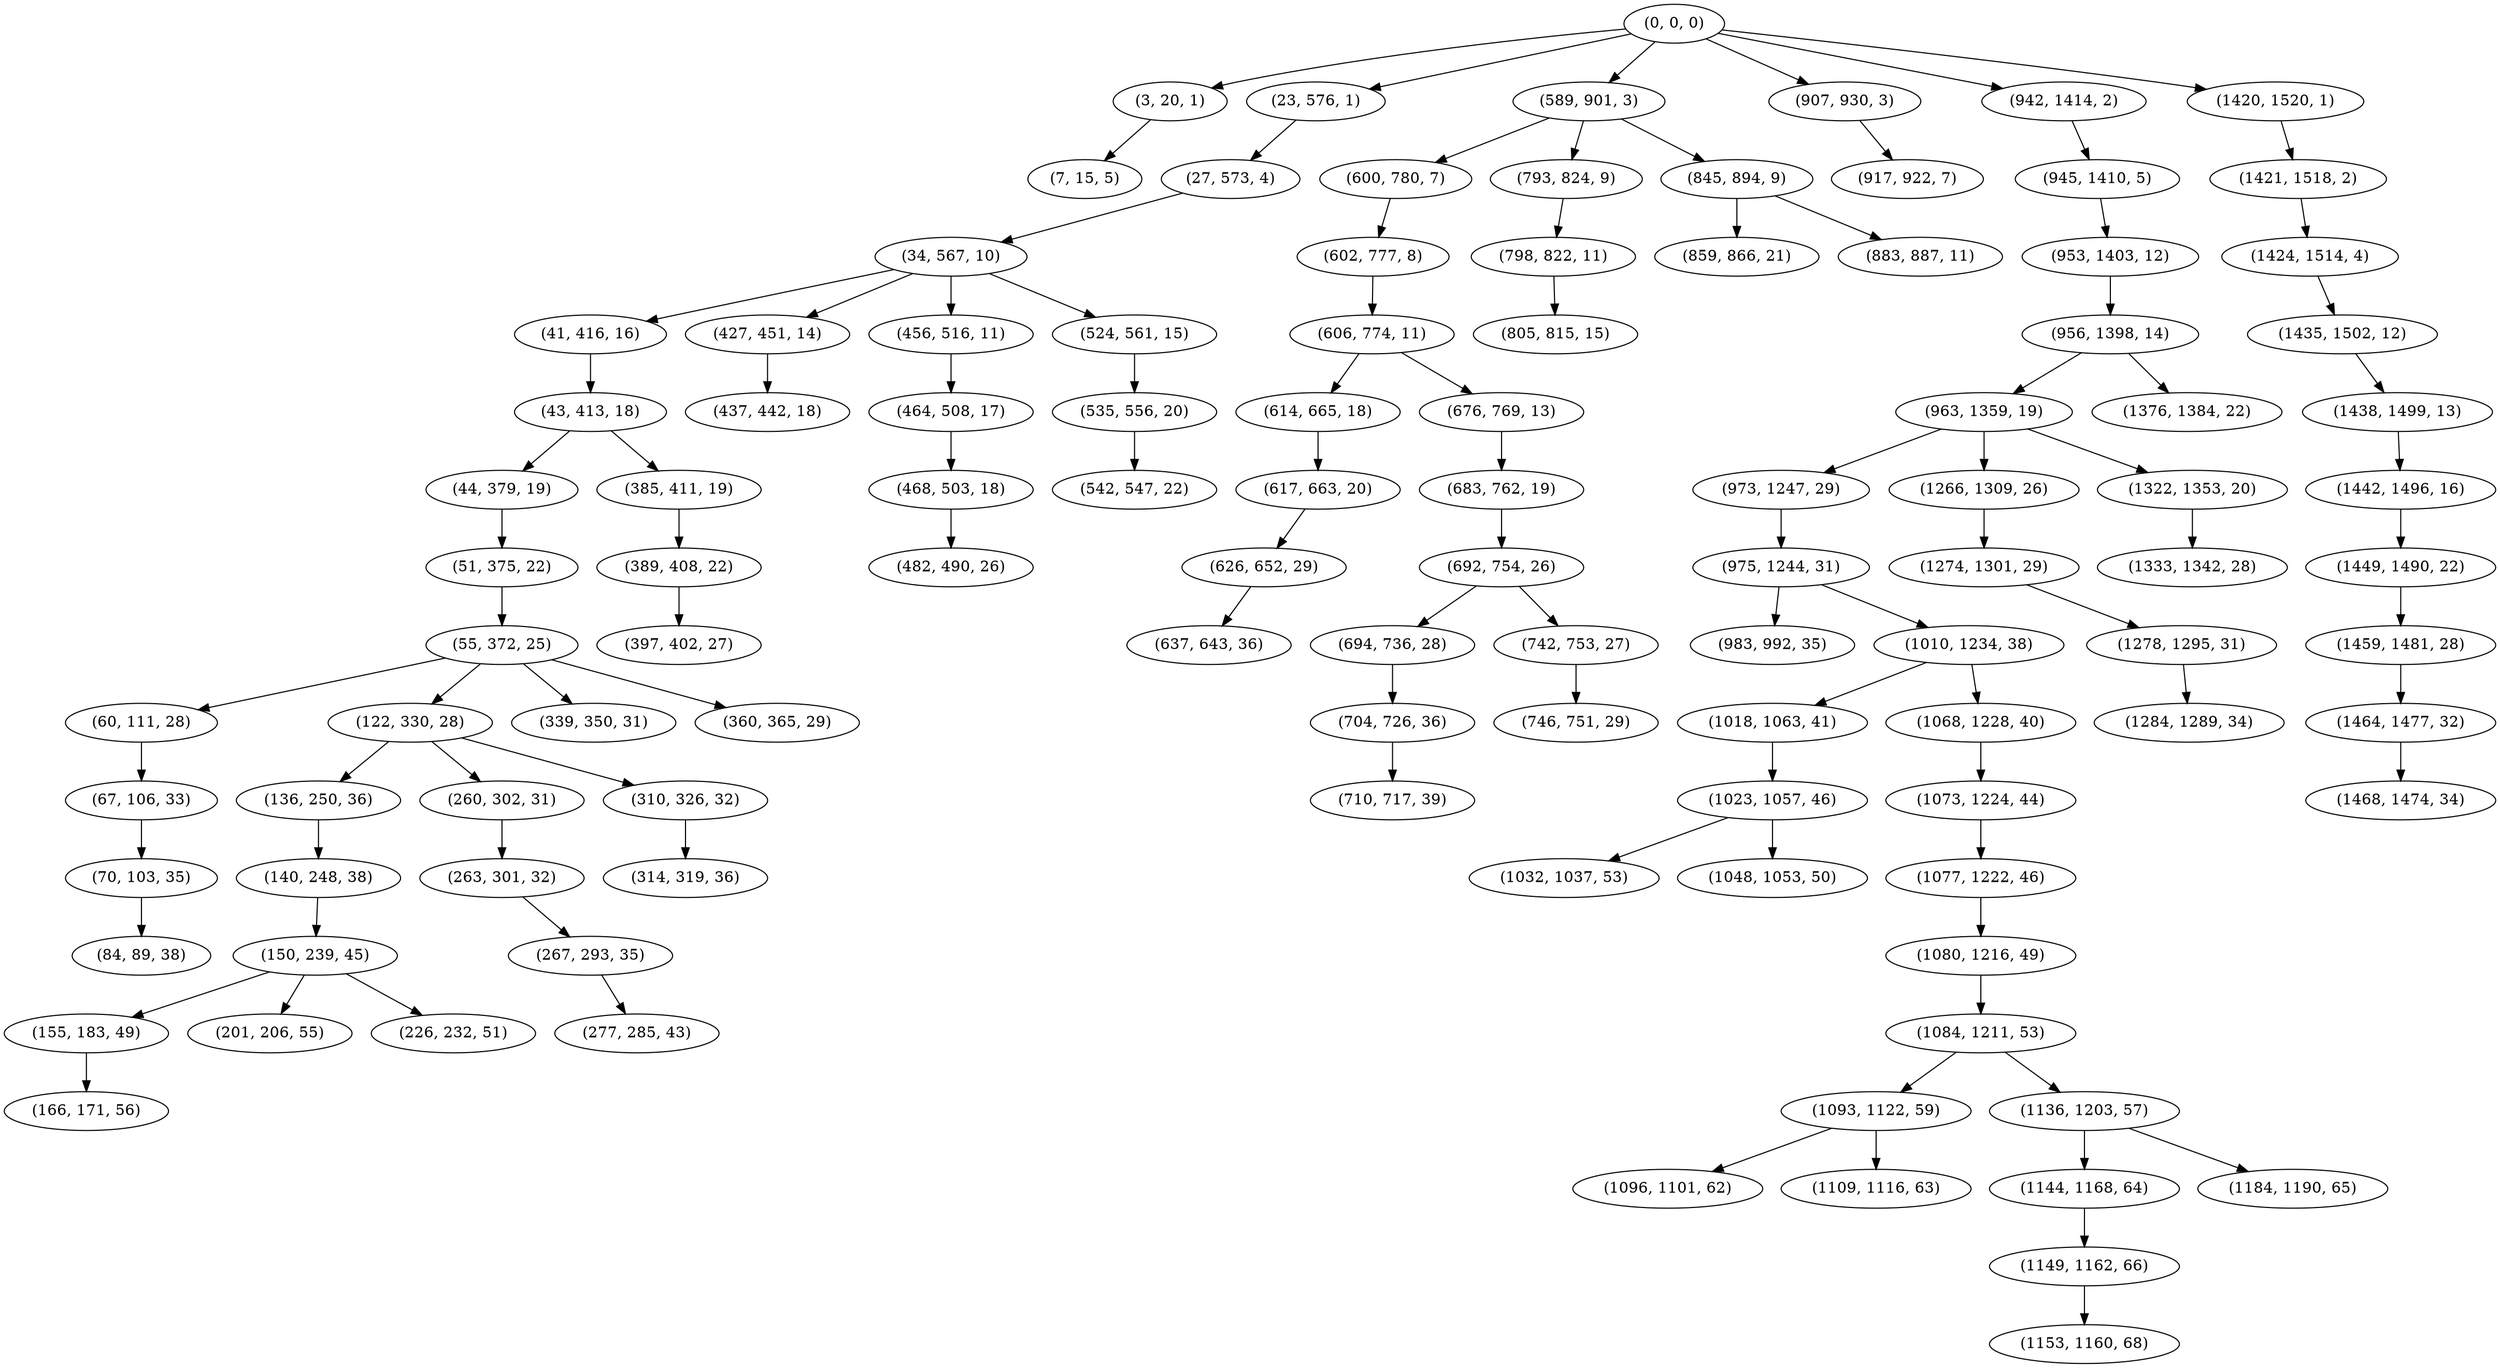 digraph tree {
    "(0, 0, 0)";
    "(3, 20, 1)";
    "(7, 15, 5)";
    "(23, 576, 1)";
    "(27, 573, 4)";
    "(34, 567, 10)";
    "(41, 416, 16)";
    "(43, 413, 18)";
    "(44, 379, 19)";
    "(51, 375, 22)";
    "(55, 372, 25)";
    "(60, 111, 28)";
    "(67, 106, 33)";
    "(70, 103, 35)";
    "(84, 89, 38)";
    "(122, 330, 28)";
    "(136, 250, 36)";
    "(140, 248, 38)";
    "(150, 239, 45)";
    "(155, 183, 49)";
    "(166, 171, 56)";
    "(201, 206, 55)";
    "(226, 232, 51)";
    "(260, 302, 31)";
    "(263, 301, 32)";
    "(267, 293, 35)";
    "(277, 285, 43)";
    "(310, 326, 32)";
    "(314, 319, 36)";
    "(339, 350, 31)";
    "(360, 365, 29)";
    "(385, 411, 19)";
    "(389, 408, 22)";
    "(397, 402, 27)";
    "(427, 451, 14)";
    "(437, 442, 18)";
    "(456, 516, 11)";
    "(464, 508, 17)";
    "(468, 503, 18)";
    "(482, 490, 26)";
    "(524, 561, 15)";
    "(535, 556, 20)";
    "(542, 547, 22)";
    "(589, 901, 3)";
    "(600, 780, 7)";
    "(602, 777, 8)";
    "(606, 774, 11)";
    "(614, 665, 18)";
    "(617, 663, 20)";
    "(626, 652, 29)";
    "(637, 643, 36)";
    "(676, 769, 13)";
    "(683, 762, 19)";
    "(692, 754, 26)";
    "(694, 736, 28)";
    "(704, 726, 36)";
    "(710, 717, 39)";
    "(742, 753, 27)";
    "(746, 751, 29)";
    "(793, 824, 9)";
    "(798, 822, 11)";
    "(805, 815, 15)";
    "(845, 894, 9)";
    "(859, 866, 21)";
    "(883, 887, 11)";
    "(907, 930, 3)";
    "(917, 922, 7)";
    "(942, 1414, 2)";
    "(945, 1410, 5)";
    "(953, 1403, 12)";
    "(956, 1398, 14)";
    "(963, 1359, 19)";
    "(973, 1247, 29)";
    "(975, 1244, 31)";
    "(983, 992, 35)";
    "(1010, 1234, 38)";
    "(1018, 1063, 41)";
    "(1023, 1057, 46)";
    "(1032, 1037, 53)";
    "(1048, 1053, 50)";
    "(1068, 1228, 40)";
    "(1073, 1224, 44)";
    "(1077, 1222, 46)";
    "(1080, 1216, 49)";
    "(1084, 1211, 53)";
    "(1093, 1122, 59)";
    "(1096, 1101, 62)";
    "(1109, 1116, 63)";
    "(1136, 1203, 57)";
    "(1144, 1168, 64)";
    "(1149, 1162, 66)";
    "(1153, 1160, 68)";
    "(1184, 1190, 65)";
    "(1266, 1309, 26)";
    "(1274, 1301, 29)";
    "(1278, 1295, 31)";
    "(1284, 1289, 34)";
    "(1322, 1353, 20)";
    "(1333, 1342, 28)";
    "(1376, 1384, 22)";
    "(1420, 1520, 1)";
    "(1421, 1518, 2)";
    "(1424, 1514, 4)";
    "(1435, 1502, 12)";
    "(1438, 1499, 13)";
    "(1442, 1496, 16)";
    "(1449, 1490, 22)";
    "(1459, 1481, 28)";
    "(1464, 1477, 32)";
    "(1468, 1474, 34)";
    "(0, 0, 0)" -> "(3, 20, 1)";
    "(0, 0, 0)" -> "(23, 576, 1)";
    "(0, 0, 0)" -> "(589, 901, 3)";
    "(0, 0, 0)" -> "(907, 930, 3)";
    "(0, 0, 0)" -> "(942, 1414, 2)";
    "(0, 0, 0)" -> "(1420, 1520, 1)";
    "(3, 20, 1)" -> "(7, 15, 5)";
    "(23, 576, 1)" -> "(27, 573, 4)";
    "(27, 573, 4)" -> "(34, 567, 10)";
    "(34, 567, 10)" -> "(41, 416, 16)";
    "(34, 567, 10)" -> "(427, 451, 14)";
    "(34, 567, 10)" -> "(456, 516, 11)";
    "(34, 567, 10)" -> "(524, 561, 15)";
    "(41, 416, 16)" -> "(43, 413, 18)";
    "(43, 413, 18)" -> "(44, 379, 19)";
    "(43, 413, 18)" -> "(385, 411, 19)";
    "(44, 379, 19)" -> "(51, 375, 22)";
    "(51, 375, 22)" -> "(55, 372, 25)";
    "(55, 372, 25)" -> "(60, 111, 28)";
    "(55, 372, 25)" -> "(122, 330, 28)";
    "(55, 372, 25)" -> "(339, 350, 31)";
    "(55, 372, 25)" -> "(360, 365, 29)";
    "(60, 111, 28)" -> "(67, 106, 33)";
    "(67, 106, 33)" -> "(70, 103, 35)";
    "(70, 103, 35)" -> "(84, 89, 38)";
    "(122, 330, 28)" -> "(136, 250, 36)";
    "(122, 330, 28)" -> "(260, 302, 31)";
    "(122, 330, 28)" -> "(310, 326, 32)";
    "(136, 250, 36)" -> "(140, 248, 38)";
    "(140, 248, 38)" -> "(150, 239, 45)";
    "(150, 239, 45)" -> "(155, 183, 49)";
    "(150, 239, 45)" -> "(201, 206, 55)";
    "(150, 239, 45)" -> "(226, 232, 51)";
    "(155, 183, 49)" -> "(166, 171, 56)";
    "(260, 302, 31)" -> "(263, 301, 32)";
    "(263, 301, 32)" -> "(267, 293, 35)";
    "(267, 293, 35)" -> "(277, 285, 43)";
    "(310, 326, 32)" -> "(314, 319, 36)";
    "(385, 411, 19)" -> "(389, 408, 22)";
    "(389, 408, 22)" -> "(397, 402, 27)";
    "(427, 451, 14)" -> "(437, 442, 18)";
    "(456, 516, 11)" -> "(464, 508, 17)";
    "(464, 508, 17)" -> "(468, 503, 18)";
    "(468, 503, 18)" -> "(482, 490, 26)";
    "(524, 561, 15)" -> "(535, 556, 20)";
    "(535, 556, 20)" -> "(542, 547, 22)";
    "(589, 901, 3)" -> "(600, 780, 7)";
    "(589, 901, 3)" -> "(793, 824, 9)";
    "(589, 901, 3)" -> "(845, 894, 9)";
    "(600, 780, 7)" -> "(602, 777, 8)";
    "(602, 777, 8)" -> "(606, 774, 11)";
    "(606, 774, 11)" -> "(614, 665, 18)";
    "(606, 774, 11)" -> "(676, 769, 13)";
    "(614, 665, 18)" -> "(617, 663, 20)";
    "(617, 663, 20)" -> "(626, 652, 29)";
    "(626, 652, 29)" -> "(637, 643, 36)";
    "(676, 769, 13)" -> "(683, 762, 19)";
    "(683, 762, 19)" -> "(692, 754, 26)";
    "(692, 754, 26)" -> "(694, 736, 28)";
    "(692, 754, 26)" -> "(742, 753, 27)";
    "(694, 736, 28)" -> "(704, 726, 36)";
    "(704, 726, 36)" -> "(710, 717, 39)";
    "(742, 753, 27)" -> "(746, 751, 29)";
    "(793, 824, 9)" -> "(798, 822, 11)";
    "(798, 822, 11)" -> "(805, 815, 15)";
    "(845, 894, 9)" -> "(859, 866, 21)";
    "(845, 894, 9)" -> "(883, 887, 11)";
    "(907, 930, 3)" -> "(917, 922, 7)";
    "(942, 1414, 2)" -> "(945, 1410, 5)";
    "(945, 1410, 5)" -> "(953, 1403, 12)";
    "(953, 1403, 12)" -> "(956, 1398, 14)";
    "(956, 1398, 14)" -> "(963, 1359, 19)";
    "(956, 1398, 14)" -> "(1376, 1384, 22)";
    "(963, 1359, 19)" -> "(973, 1247, 29)";
    "(963, 1359, 19)" -> "(1266, 1309, 26)";
    "(963, 1359, 19)" -> "(1322, 1353, 20)";
    "(973, 1247, 29)" -> "(975, 1244, 31)";
    "(975, 1244, 31)" -> "(983, 992, 35)";
    "(975, 1244, 31)" -> "(1010, 1234, 38)";
    "(1010, 1234, 38)" -> "(1018, 1063, 41)";
    "(1010, 1234, 38)" -> "(1068, 1228, 40)";
    "(1018, 1063, 41)" -> "(1023, 1057, 46)";
    "(1023, 1057, 46)" -> "(1032, 1037, 53)";
    "(1023, 1057, 46)" -> "(1048, 1053, 50)";
    "(1068, 1228, 40)" -> "(1073, 1224, 44)";
    "(1073, 1224, 44)" -> "(1077, 1222, 46)";
    "(1077, 1222, 46)" -> "(1080, 1216, 49)";
    "(1080, 1216, 49)" -> "(1084, 1211, 53)";
    "(1084, 1211, 53)" -> "(1093, 1122, 59)";
    "(1084, 1211, 53)" -> "(1136, 1203, 57)";
    "(1093, 1122, 59)" -> "(1096, 1101, 62)";
    "(1093, 1122, 59)" -> "(1109, 1116, 63)";
    "(1136, 1203, 57)" -> "(1144, 1168, 64)";
    "(1136, 1203, 57)" -> "(1184, 1190, 65)";
    "(1144, 1168, 64)" -> "(1149, 1162, 66)";
    "(1149, 1162, 66)" -> "(1153, 1160, 68)";
    "(1266, 1309, 26)" -> "(1274, 1301, 29)";
    "(1274, 1301, 29)" -> "(1278, 1295, 31)";
    "(1278, 1295, 31)" -> "(1284, 1289, 34)";
    "(1322, 1353, 20)" -> "(1333, 1342, 28)";
    "(1420, 1520, 1)" -> "(1421, 1518, 2)";
    "(1421, 1518, 2)" -> "(1424, 1514, 4)";
    "(1424, 1514, 4)" -> "(1435, 1502, 12)";
    "(1435, 1502, 12)" -> "(1438, 1499, 13)";
    "(1438, 1499, 13)" -> "(1442, 1496, 16)";
    "(1442, 1496, 16)" -> "(1449, 1490, 22)";
    "(1449, 1490, 22)" -> "(1459, 1481, 28)";
    "(1459, 1481, 28)" -> "(1464, 1477, 32)";
    "(1464, 1477, 32)" -> "(1468, 1474, 34)";
}
